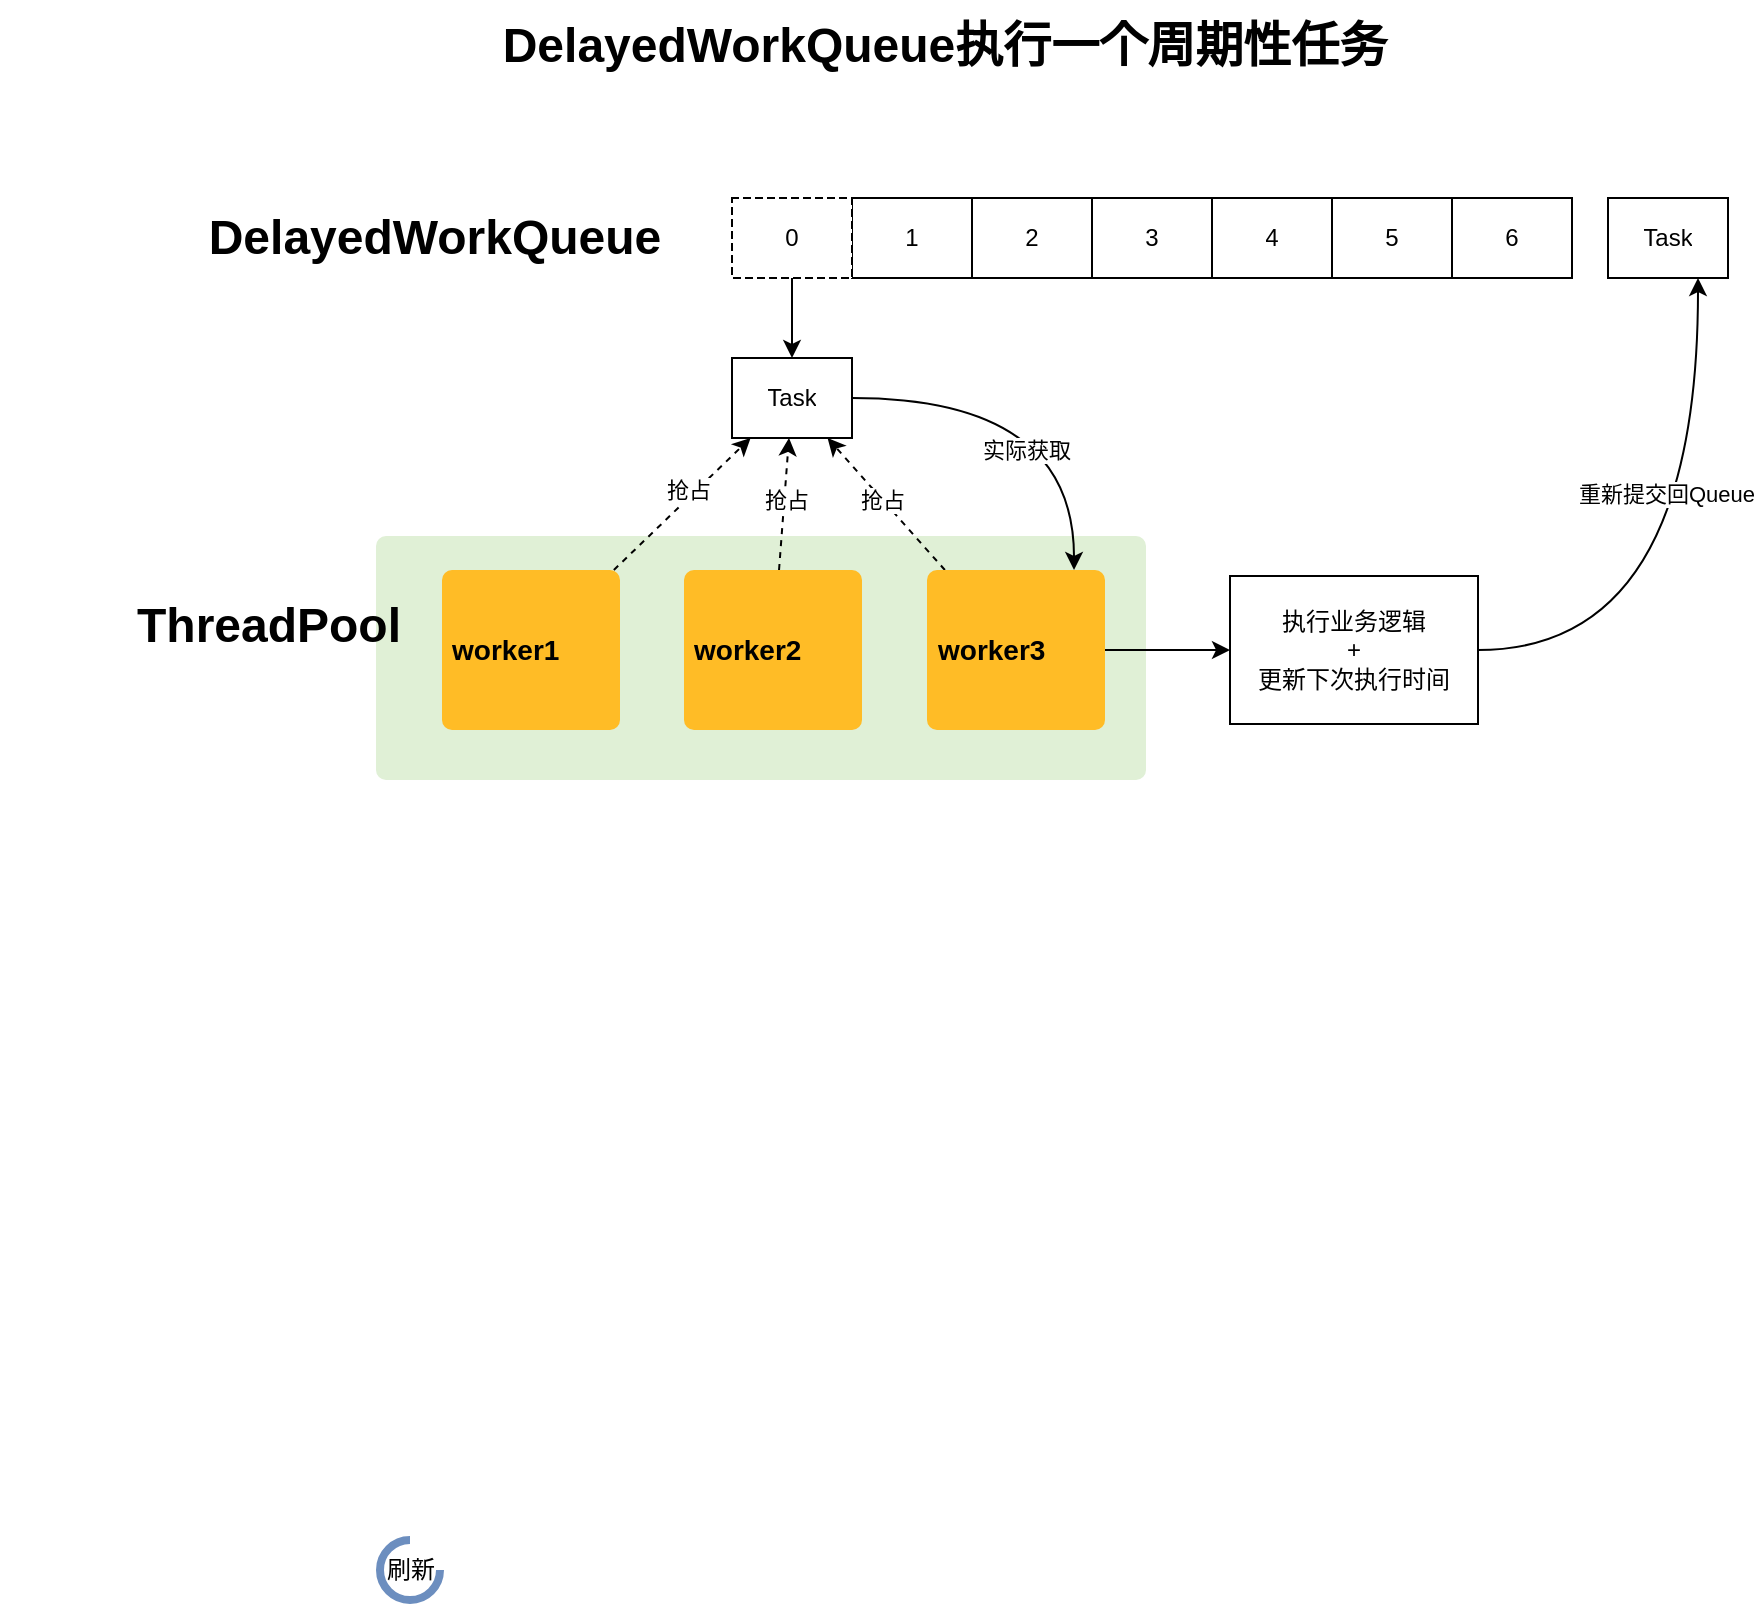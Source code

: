 <mxfile version="14.6.13" type="device"><diagram id="lseY-JlJCsXexi9266O1" name="第 1 页"><mxGraphModel dx="946" dy="634" grid="0" gridSize="10" guides="1" tooltips="1" connect="1" arrows="1" fold="1" page="1" pageScale="1" pageWidth="1654" pageHeight="2336" math="0" shadow="0"><root><mxCell id="0"/><mxCell id="1" parent="0"/><mxCell id="L2o22iWTQwSmpslzSGVC-62" value="" style="html=1;shadow=0;dashed=0;shape=mxgraph.bootstrap.rrect;rSize=5;strokeColor=none;strokeWidth=1;fillColor=#E0F0D6;fontColor=#59B958;whiteSpace=wrap;align=left;verticalAlign=middle;spacing=20;" parent="1" vertex="1"><mxGeometry x="353" y="288" width="385" height="122" as="geometry"/></mxCell><mxCell id="d33zubTK9Cf3EWr_MhX1-20" style="edgeStyle=none;rounded=0;orthogonalLoop=1;jettySize=auto;html=1;dashed=1;" edge="1" parent="1" source="L2o22iWTQwSmpslzSGVC-65" target="d33zubTK9Cf3EWr_MhX1-4"><mxGeometry relative="1" as="geometry"/></mxCell><mxCell id="d33zubTK9Cf3EWr_MhX1-28" value="抢占" style="edgeLabel;html=1;align=center;verticalAlign=middle;resizable=0;points=[];" vertex="1" connectable="0" parent="d33zubTK9Cf3EWr_MhX1-20"><mxGeometry x="0.146" y="3" relative="1" as="geometry"><mxPoint as="offset"/></mxGeometry></mxCell><mxCell id="L2o22iWTQwSmpslzSGVC-65" value="worker1" style="html=1;shadow=0;dashed=0;shape=mxgraph.bootstrap.rrect;rSize=5;strokeColor=none;strokeWidth=1;fillColor=#FFBC26;fontColor=#000000;whiteSpace=wrap;align=left;verticalAlign=middle;spacingLeft=0;fontStyle=1;fontSize=14;spacing=5;flipH=0;" parent="1" vertex="1"><mxGeometry x="386" y="305" width="89" height="80" as="geometry"/></mxCell><mxCell id="L2o22iWTQwSmpslzSGVC-18" value="" style="shape=table;html=1;whiteSpace=wrap;startSize=0;container=1;collapsible=0;childLayout=tableLayout;" parent="1" vertex="1"><mxGeometry x="591" y="119" width="360" height="40" as="geometry"/></mxCell><mxCell id="L2o22iWTQwSmpslzSGVC-19" value="" style="shape=partialRectangle;html=1;whiteSpace=wrap;collapsible=0;dropTarget=0;pointerEvents=0;fillColor=none;top=0;left=0;bottom=0;right=0;points=[[0,0.5],[1,0.5]];portConstraint=eastwest;" parent="L2o22iWTQwSmpslzSGVC-18" vertex="1"><mxGeometry width="360" height="40" as="geometry"/></mxCell><mxCell id="L2o22iWTQwSmpslzSGVC-20" value="1" style="shape=partialRectangle;html=1;whiteSpace=wrap;connectable=0;overflow=hidden;fillColor=none;top=0;left=0;bottom=0;right=0;" parent="L2o22iWTQwSmpslzSGVC-19" vertex="1"><mxGeometry width="60" height="40" as="geometry"/></mxCell><mxCell id="L2o22iWTQwSmpslzSGVC-21" value="2" style="shape=partialRectangle;html=1;whiteSpace=wrap;connectable=0;overflow=hidden;fillColor=none;top=0;left=0;bottom=0;right=0;" parent="L2o22iWTQwSmpslzSGVC-19" vertex="1"><mxGeometry x="60" width="60" height="40" as="geometry"/></mxCell><mxCell id="L2o22iWTQwSmpslzSGVC-22" value="3" style="shape=partialRectangle;html=1;whiteSpace=wrap;connectable=0;overflow=hidden;fillColor=none;top=0;left=0;bottom=0;right=0;" parent="L2o22iWTQwSmpslzSGVC-19" vertex="1"><mxGeometry x="120" width="60" height="40" as="geometry"/></mxCell><mxCell id="L2o22iWTQwSmpslzSGVC-23" value="4" style="shape=partialRectangle;html=1;whiteSpace=wrap;connectable=0;overflow=hidden;fillColor=none;top=0;left=0;bottom=0;right=0;" parent="L2o22iWTQwSmpslzSGVC-19" vertex="1"><mxGeometry x="180" width="60" height="40" as="geometry"/></mxCell><mxCell id="L2o22iWTQwSmpslzSGVC-24" value="5" style="shape=partialRectangle;html=1;whiteSpace=wrap;connectable=0;overflow=hidden;fillColor=none;top=0;left=0;bottom=0;right=0;" parent="L2o22iWTQwSmpslzSGVC-19" vertex="1"><mxGeometry x="240" width="60" height="40" as="geometry"/></mxCell><mxCell id="L2o22iWTQwSmpslzSGVC-25" value="6" style="shape=partialRectangle;html=1;whiteSpace=wrap;connectable=0;overflow=hidden;fillColor=none;top=0;left=0;bottom=0;right=0;" parent="L2o22iWTQwSmpslzSGVC-19" vertex="1"><mxGeometry x="300" width="60" height="40" as="geometry"/></mxCell><mxCell id="L2o22iWTQwSmpslzSGVC-26" value="DelayedWorkQueue" style="text;strokeColor=none;fillColor=none;html=1;fontSize=24;fontStyle=1;verticalAlign=middle;align=center;" parent="1" vertex="1"><mxGeometry x="253" y="119" width="258" height="40" as="geometry"/></mxCell><mxCell id="L2o22iWTQwSmpslzSGVC-64" value="ThreadPool" style="text;strokeColor=none;fillColor=none;html=1;fontSize=24;fontStyle=1;verticalAlign=middle;align=center;" parent="1" vertex="1"><mxGeometry x="165" y="312" width="267" height="42" as="geometry"/></mxCell><mxCell id="MDRVUhnZDhqiJ6Qkqr6U-1" value="刷新" style="html=1;shadow=0;dashed=0;shape=mxgraph.basic.arc;startAngle=0.25;endAngle=1;strokeWidth=4;strokeColor=#6c8ebf;fillColor=#dae8fc;" parent="1" vertex="1"><mxGeometry x="355" y="790" width="30" height="30" as="geometry"/></mxCell><mxCell id="d33zubTK9Cf3EWr_MhX1-24" style="edgeStyle=orthogonalEdgeStyle;rounded=0;orthogonalLoop=1;jettySize=auto;html=1;entryX=0.826;entryY=0;entryDx=0;entryDy=0;entryPerimeter=0;curved=1;" edge="1" parent="1" source="d33zubTK9Cf3EWr_MhX1-3" target="d33zubTK9Cf3EWr_MhX1-18"><mxGeometry relative="1" as="geometry"/></mxCell><mxCell id="d33zubTK9Cf3EWr_MhX1-25" value="实际获取" style="edgeLabel;html=1;align=center;verticalAlign=middle;resizable=0;points=[];" vertex="1" connectable="0" parent="d33zubTK9Cf3EWr_MhX1-24"><mxGeometry x="0.391" y="-24" relative="1" as="geometry"><mxPoint as="offset"/></mxGeometry></mxCell><mxCell id="d33zubTK9Cf3EWr_MhX1-3" value="" style="shape=table;html=1;whiteSpace=wrap;startSize=0;container=1;collapsible=0;childLayout=tableLayout;" vertex="1" parent="1"><mxGeometry x="531" y="199" width="60" height="40" as="geometry"/></mxCell><mxCell id="d33zubTK9Cf3EWr_MhX1-4" value="" style="shape=partialRectangle;html=1;whiteSpace=wrap;collapsible=0;dropTarget=0;pointerEvents=0;fillColor=none;top=0;left=0;bottom=0;right=0;points=[[0,0.5],[1,0.5]];portConstraint=eastwest;" vertex="1" parent="d33zubTK9Cf3EWr_MhX1-3"><mxGeometry width="60" height="40" as="geometry"/></mxCell><mxCell id="d33zubTK9Cf3EWr_MhX1-5" value="Task" style="shape=partialRectangle;html=1;whiteSpace=wrap;connectable=0;overflow=hidden;fillColor=none;top=0;left=0;bottom=0;right=0;" vertex="1" parent="d33zubTK9Cf3EWr_MhX1-4"><mxGeometry width="60" height="40" as="geometry"/></mxCell><mxCell id="d33zubTK9Cf3EWr_MhX1-16" style="edgeStyle=none;rounded=0;orthogonalLoop=1;jettySize=auto;html=1;" edge="1" parent="1" source="d33zubTK9Cf3EWr_MhX1-12" target="d33zubTK9Cf3EWr_MhX1-4"><mxGeometry relative="1" as="geometry"/></mxCell><mxCell id="d33zubTK9Cf3EWr_MhX1-12" value="" style="shape=table;html=1;whiteSpace=wrap;startSize=0;container=1;collapsible=0;childLayout=tableLayout;dashed=1;" vertex="1" parent="1"><mxGeometry x="531" y="119" width="60" height="40" as="geometry"/></mxCell><mxCell id="d33zubTK9Cf3EWr_MhX1-13" value="" style="shape=partialRectangle;html=1;whiteSpace=wrap;collapsible=0;dropTarget=0;pointerEvents=0;fillColor=none;top=0;left=0;bottom=0;right=0;points=[[0,0.5],[1,0.5]];portConstraint=eastwest;" vertex="1" parent="d33zubTK9Cf3EWr_MhX1-12"><mxGeometry width="60" height="40" as="geometry"/></mxCell><mxCell id="d33zubTK9Cf3EWr_MhX1-14" value="0" style="shape=partialRectangle;html=1;whiteSpace=wrap;connectable=0;overflow=hidden;fillColor=none;top=0;left=0;bottom=0;right=0;" vertex="1" parent="d33zubTK9Cf3EWr_MhX1-13"><mxGeometry width="60" height="40" as="geometry"/></mxCell><mxCell id="d33zubTK9Cf3EWr_MhX1-21" style="edgeStyle=none;rounded=0;orthogonalLoop=1;jettySize=auto;html=1;dashed=1;" edge="1" parent="1" source="d33zubTK9Cf3EWr_MhX1-17" target="d33zubTK9Cf3EWr_MhX1-4"><mxGeometry relative="1" as="geometry"/></mxCell><mxCell id="d33zubTK9Cf3EWr_MhX1-26" value="抢占" style="edgeLabel;html=1;align=center;verticalAlign=middle;resizable=0;points=[];" vertex="1" connectable="0" parent="d33zubTK9Cf3EWr_MhX1-21"><mxGeometry x="0.062" y="-1" relative="1" as="geometry"><mxPoint as="offset"/></mxGeometry></mxCell><mxCell id="d33zubTK9Cf3EWr_MhX1-17" value="worker2" style="html=1;shadow=0;dashed=0;shape=mxgraph.bootstrap.rrect;rSize=5;strokeColor=none;strokeWidth=1;fillColor=#FFBC26;fontColor=#000000;whiteSpace=wrap;align=left;verticalAlign=middle;spacingLeft=0;fontStyle=1;fontSize=14;spacing=5;flipH=0;" vertex="1" parent="1"><mxGeometry x="507" y="305" width="89" height="80" as="geometry"/></mxCell><mxCell id="d33zubTK9Cf3EWr_MhX1-22" style="edgeStyle=none;rounded=0;orthogonalLoop=1;jettySize=auto;html=1;dashed=1;" edge="1" parent="1" source="d33zubTK9Cf3EWr_MhX1-18" target="d33zubTK9Cf3EWr_MhX1-4"><mxGeometry relative="1" as="geometry"/></mxCell><mxCell id="d33zubTK9Cf3EWr_MhX1-27" value="抢占" style="edgeLabel;html=1;align=center;verticalAlign=middle;resizable=0;points=[];" vertex="1" connectable="0" parent="d33zubTK9Cf3EWr_MhX1-22"><mxGeometry x="0.066" relative="1" as="geometry"><mxPoint as="offset"/></mxGeometry></mxCell><mxCell id="d33zubTK9Cf3EWr_MhX1-30" value="" style="edgeStyle=orthogonalEdgeStyle;curved=1;rounded=0;orthogonalLoop=1;jettySize=auto;html=1;entryX=0;entryY=0.5;entryDx=0;entryDy=0;" edge="1" parent="1" source="d33zubTK9Cf3EWr_MhX1-18" target="d33zubTK9Cf3EWr_MhX1-32"><mxGeometry relative="1" as="geometry"><mxPoint x="797.5" y="345" as="targetPoint"/></mxGeometry></mxCell><mxCell id="d33zubTK9Cf3EWr_MhX1-18" value="worker3" style="html=1;shadow=0;dashed=0;shape=mxgraph.bootstrap.rrect;rSize=5;strokeColor=none;strokeWidth=1;fillColor=#FFBC26;fontColor=#000000;whiteSpace=wrap;align=left;verticalAlign=middle;spacingLeft=0;fontStyle=1;fontSize=14;spacing=5;flipH=0;" vertex="1" parent="1"><mxGeometry x="628.5" y="305" width="89" height="80" as="geometry"/></mxCell><mxCell id="d33zubTK9Cf3EWr_MhX1-31" value="" style="shape=table;html=1;whiteSpace=wrap;startSize=0;container=1;collapsible=0;childLayout=tableLayout;" vertex="1" parent="1"><mxGeometry x="780" y="308" width="124" height="74" as="geometry"/></mxCell><mxCell id="d33zubTK9Cf3EWr_MhX1-32" value="" style="shape=partialRectangle;html=1;whiteSpace=wrap;collapsible=0;dropTarget=0;pointerEvents=0;fillColor=none;top=0;left=0;bottom=0;right=0;points=[[0,0.5],[1,0.5]];portConstraint=eastwest;" vertex="1" parent="d33zubTK9Cf3EWr_MhX1-31"><mxGeometry width="124" height="74" as="geometry"/></mxCell><mxCell id="d33zubTK9Cf3EWr_MhX1-33" value="执行业务逻辑&lt;br&gt;+&lt;br&gt;更新下次执行时间" style="shape=partialRectangle;html=1;whiteSpace=wrap;connectable=0;overflow=hidden;fillColor=none;top=0;left=0;bottom=0;right=0;" vertex="1" parent="d33zubTK9Cf3EWr_MhX1-32"><mxGeometry width="124" height="74" as="geometry"/></mxCell><mxCell id="d33zubTK9Cf3EWr_MhX1-40" style="edgeStyle=orthogonalEdgeStyle;curved=1;rounded=0;orthogonalLoop=1;jettySize=auto;html=1;entryX=0.75;entryY=1;entryDx=0;entryDy=0;entryPerimeter=0;" edge="1" parent="1" source="d33zubTK9Cf3EWr_MhX1-32" target="d33zubTK9Cf3EWr_MhX1-42"><mxGeometry relative="1" as="geometry"><mxPoint x="999" y="162" as="targetPoint"/></mxGeometry></mxCell><mxCell id="d33zubTK9Cf3EWr_MhX1-46" value="重新提交回Queue" style="edgeLabel;html=1;align=center;verticalAlign=middle;resizable=0;points=[];" vertex="1" connectable="0" parent="d33zubTK9Cf3EWr_MhX1-40"><mxGeometry x="0.27" y="16" relative="1" as="geometry"><mxPoint as="offset"/></mxGeometry></mxCell><mxCell id="d33zubTK9Cf3EWr_MhX1-41" value="" style="shape=table;html=1;whiteSpace=wrap;startSize=0;container=1;collapsible=0;childLayout=tableLayout;" vertex="1" parent="1"><mxGeometry x="969" y="119" width="60" height="40" as="geometry"/></mxCell><mxCell id="d33zubTK9Cf3EWr_MhX1-42" value="" style="shape=partialRectangle;html=1;whiteSpace=wrap;collapsible=0;dropTarget=0;pointerEvents=0;fillColor=none;top=0;left=0;bottom=0;right=0;points=[[0,0.5],[1,0.5]];portConstraint=eastwest;" vertex="1" parent="d33zubTK9Cf3EWr_MhX1-41"><mxGeometry width="60" height="40" as="geometry"/></mxCell><mxCell id="d33zubTK9Cf3EWr_MhX1-43" value="Task" style="shape=partialRectangle;html=1;whiteSpace=wrap;connectable=0;overflow=hidden;fillColor=none;top=0;left=0;bottom=0;right=0;" vertex="1" parent="d33zubTK9Cf3EWr_MhX1-42"><mxGeometry width="60" height="40" as="geometry"/></mxCell><mxCell id="d33zubTK9Cf3EWr_MhX1-48" value="DelayedWorkQueue执行一个周期性任务" style="text;strokeColor=none;fillColor=none;html=1;fontSize=24;fontStyle=1;verticalAlign=middle;align=center;" vertex="1" parent="1"><mxGeometry x="405" y="20" width="463" height="45" as="geometry"/></mxCell></root></mxGraphModel></diagram></mxfile>